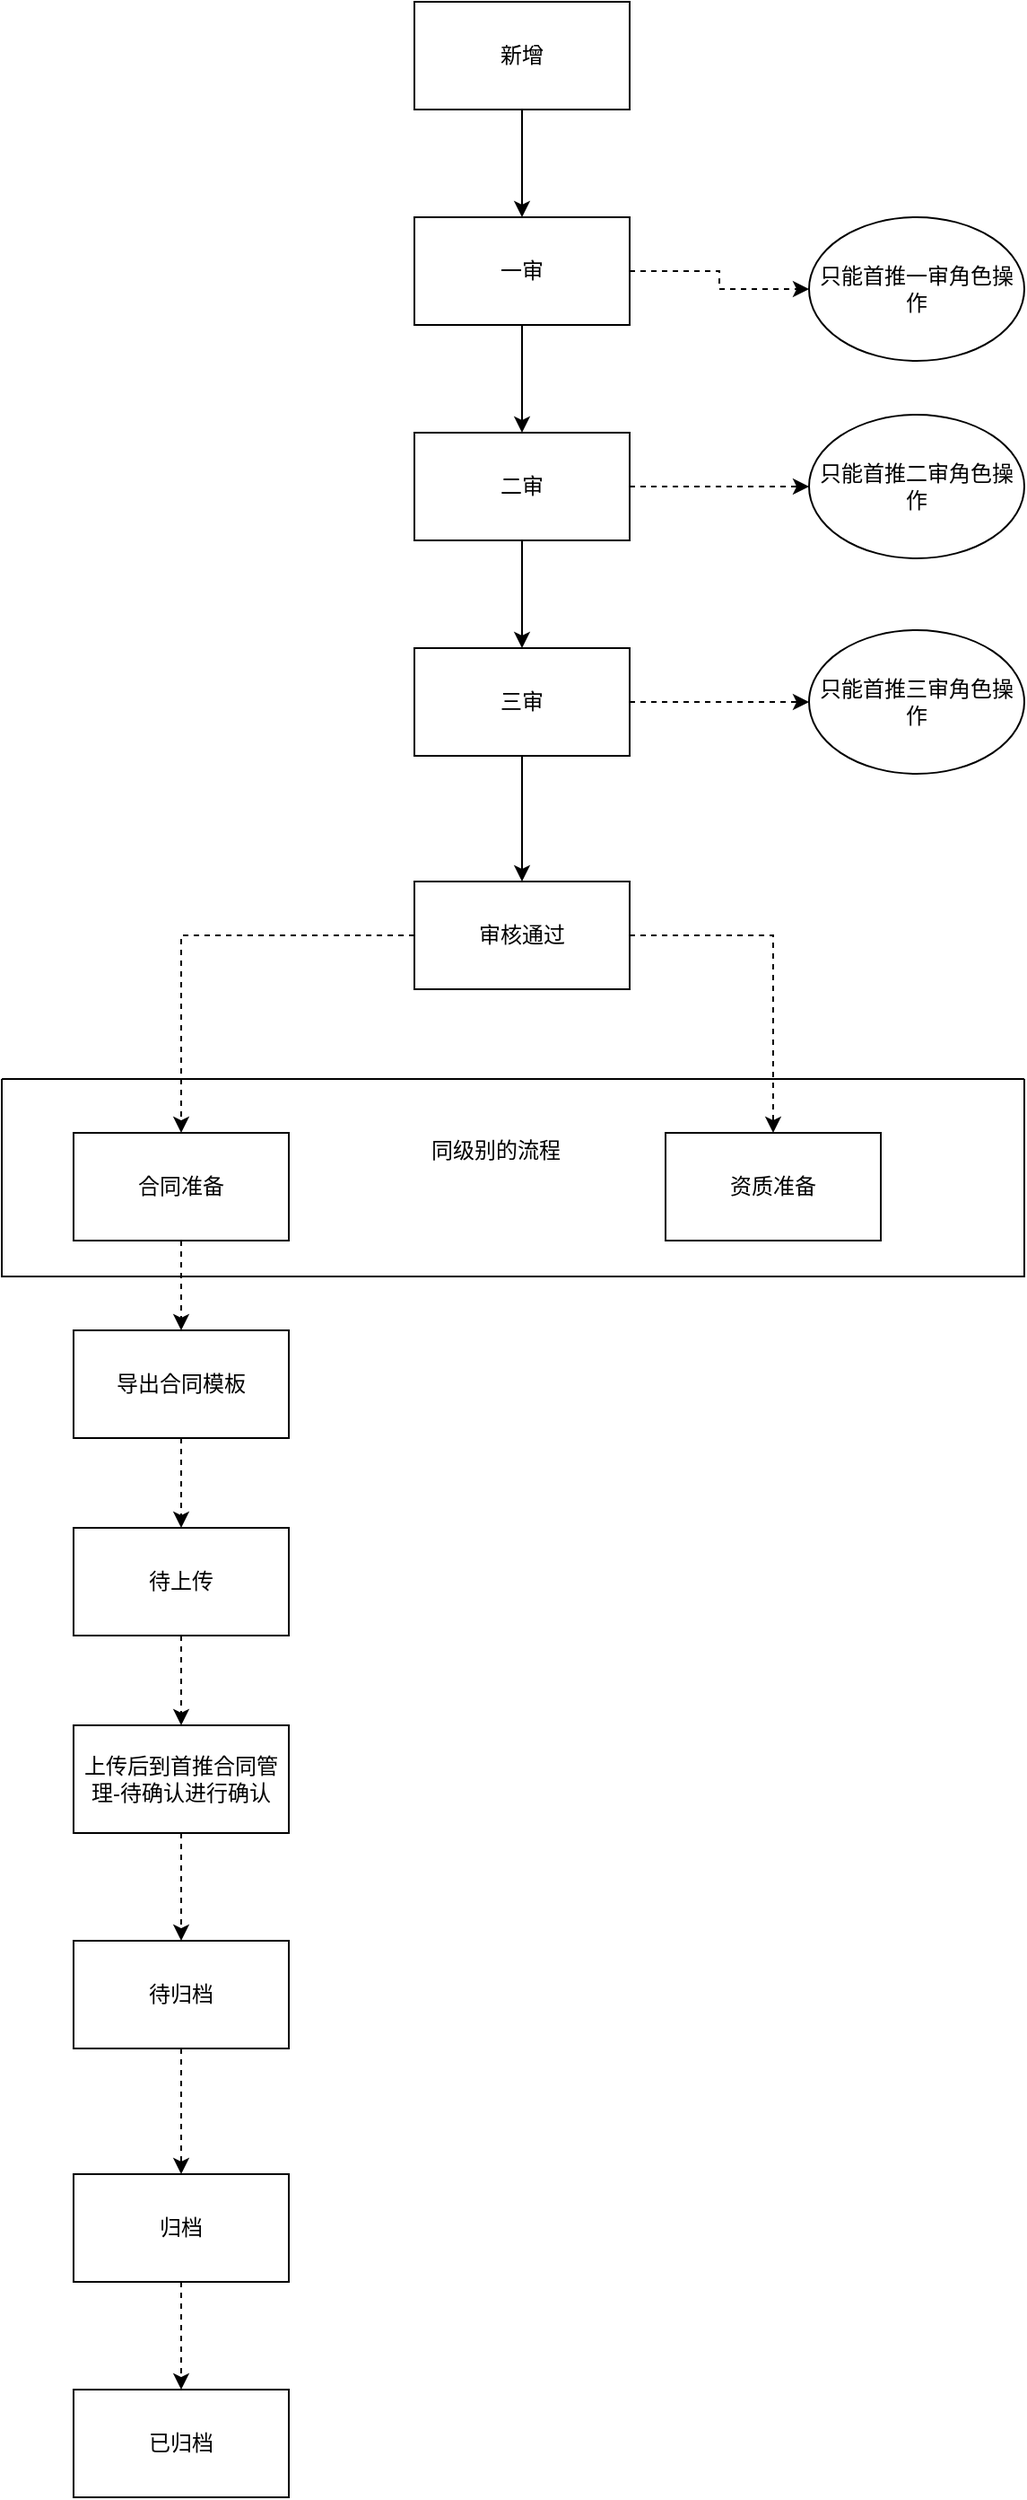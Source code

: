 <mxfile version="14.9.0" type="github">
  <diagram id="y5HlpPZMZLjtlvICjRYw" name="Page-1">
    <mxGraphModel dx="1422" dy="762" grid="1" gridSize="10" guides="1" tooltips="1" connect="1" arrows="1" fold="1" page="1" pageScale="1" pageWidth="827" pageHeight="1169" math="0" shadow="0">
      <root>
        <mxCell id="0" />
        <mxCell id="1" parent="0" />
        <mxCell id="vTKfl69OnQjGCs4uk_6M-6" style="edgeStyle=orthogonalEdgeStyle;rounded=0;orthogonalLoop=1;jettySize=auto;html=1;entryX=0.5;entryY=0;entryDx=0;entryDy=0;" edge="1" parent="1" source="vTKfl69OnQjGCs4uk_6M-1" target="vTKfl69OnQjGCs4uk_6M-2">
          <mxGeometry relative="1" as="geometry" />
        </mxCell>
        <mxCell id="vTKfl69OnQjGCs4uk_6M-1" value="新增" style="rounded=0;whiteSpace=wrap;html=1;" vertex="1" parent="1">
          <mxGeometry x="300" y="80" width="120" height="60" as="geometry" />
        </mxCell>
        <mxCell id="vTKfl69OnQjGCs4uk_6M-7" style="edgeStyle=orthogonalEdgeStyle;rounded=0;orthogonalLoop=1;jettySize=auto;html=1;entryX=0.5;entryY=0;entryDx=0;entryDy=0;" edge="1" parent="1" source="vTKfl69OnQjGCs4uk_6M-2" target="vTKfl69OnQjGCs4uk_6M-3">
          <mxGeometry relative="1" as="geometry" />
        </mxCell>
        <mxCell id="vTKfl69OnQjGCs4uk_6M-14" style="edgeStyle=orthogonalEdgeStyle;rounded=0;orthogonalLoop=1;jettySize=auto;html=1;entryX=0;entryY=0.5;entryDx=0;entryDy=0;dashed=1;" edge="1" parent="1" source="vTKfl69OnQjGCs4uk_6M-2" target="vTKfl69OnQjGCs4uk_6M-11">
          <mxGeometry relative="1" as="geometry" />
        </mxCell>
        <mxCell id="vTKfl69OnQjGCs4uk_6M-2" value="一审" style="rounded=0;whiteSpace=wrap;html=1;" vertex="1" parent="1">
          <mxGeometry x="300" y="200" width="120" height="60" as="geometry" />
        </mxCell>
        <mxCell id="vTKfl69OnQjGCs4uk_6M-8" style="edgeStyle=orthogonalEdgeStyle;rounded=0;orthogonalLoop=1;jettySize=auto;html=1;entryX=0.5;entryY=0;entryDx=0;entryDy=0;" edge="1" parent="1" source="vTKfl69OnQjGCs4uk_6M-3" target="vTKfl69OnQjGCs4uk_6M-4">
          <mxGeometry relative="1" as="geometry" />
        </mxCell>
        <mxCell id="vTKfl69OnQjGCs4uk_6M-15" style="edgeStyle=orthogonalEdgeStyle;rounded=0;orthogonalLoop=1;jettySize=auto;html=1;entryX=0;entryY=0.5;entryDx=0;entryDy=0;dashed=1;" edge="1" parent="1" source="vTKfl69OnQjGCs4uk_6M-3" target="vTKfl69OnQjGCs4uk_6M-12">
          <mxGeometry relative="1" as="geometry" />
        </mxCell>
        <mxCell id="vTKfl69OnQjGCs4uk_6M-3" value="二审" style="rounded=0;whiteSpace=wrap;html=1;" vertex="1" parent="1">
          <mxGeometry x="300" y="320" width="120" height="60" as="geometry" />
        </mxCell>
        <mxCell id="vTKfl69OnQjGCs4uk_6M-9" style="edgeStyle=orthogonalEdgeStyle;rounded=0;orthogonalLoop=1;jettySize=auto;html=1;entryX=0.5;entryY=0;entryDx=0;entryDy=0;" edge="1" parent="1" source="vTKfl69OnQjGCs4uk_6M-4" target="vTKfl69OnQjGCs4uk_6M-5">
          <mxGeometry relative="1" as="geometry" />
        </mxCell>
        <mxCell id="vTKfl69OnQjGCs4uk_6M-16" style="edgeStyle=orthogonalEdgeStyle;rounded=0;orthogonalLoop=1;jettySize=auto;html=1;entryX=0;entryY=0.5;entryDx=0;entryDy=0;dashed=1;" edge="1" parent="1" source="vTKfl69OnQjGCs4uk_6M-4" target="vTKfl69OnQjGCs4uk_6M-13">
          <mxGeometry relative="1" as="geometry" />
        </mxCell>
        <mxCell id="vTKfl69OnQjGCs4uk_6M-4" value="三审" style="rounded=0;whiteSpace=wrap;html=1;" vertex="1" parent="1">
          <mxGeometry x="300" y="440" width="120" height="60" as="geometry" />
        </mxCell>
        <mxCell id="vTKfl69OnQjGCs4uk_6M-26" style="edgeStyle=orthogonalEdgeStyle;rounded=0;orthogonalLoop=1;jettySize=auto;html=1;entryX=0.5;entryY=0;entryDx=0;entryDy=0;dashed=1;" edge="1" parent="1" source="vTKfl69OnQjGCs4uk_6M-5" target="vTKfl69OnQjGCs4uk_6M-18">
          <mxGeometry relative="1" as="geometry" />
        </mxCell>
        <mxCell id="vTKfl69OnQjGCs4uk_6M-27" style="edgeStyle=orthogonalEdgeStyle;rounded=0;orthogonalLoop=1;jettySize=auto;html=1;dashed=1;" edge="1" parent="1" source="vTKfl69OnQjGCs4uk_6M-5" target="vTKfl69OnQjGCs4uk_6M-21">
          <mxGeometry relative="1" as="geometry" />
        </mxCell>
        <mxCell id="vTKfl69OnQjGCs4uk_6M-5" value="审核通过" style="rounded=0;whiteSpace=wrap;html=1;" vertex="1" parent="1">
          <mxGeometry x="300" y="570" width="120" height="60" as="geometry" />
        </mxCell>
        <mxCell id="vTKfl69OnQjGCs4uk_6M-11" value="只能首推一审角色操作" style="ellipse;whiteSpace=wrap;html=1;" vertex="1" parent="1">
          <mxGeometry x="520" y="200" width="120" height="80" as="geometry" />
        </mxCell>
        <mxCell id="vTKfl69OnQjGCs4uk_6M-12" value="只能首推二审角色操作" style="ellipse;whiteSpace=wrap;html=1;" vertex="1" parent="1">
          <mxGeometry x="520" y="310" width="120" height="80" as="geometry" />
        </mxCell>
        <mxCell id="vTKfl69OnQjGCs4uk_6M-13" value="只能首推三审角色操作" style="ellipse;whiteSpace=wrap;html=1;" vertex="1" parent="1">
          <mxGeometry x="520" y="430" width="120" height="80" as="geometry" />
        </mxCell>
        <mxCell id="vTKfl69OnQjGCs4uk_6M-23" style="edgeStyle=orthogonalEdgeStyle;rounded=0;orthogonalLoop=1;jettySize=auto;html=1;dashed=1;" edge="1" parent="1" source="vTKfl69OnQjGCs4uk_6M-18" target="vTKfl69OnQjGCs4uk_6M-19">
          <mxGeometry relative="1" as="geometry" />
        </mxCell>
        <mxCell id="vTKfl69OnQjGCs4uk_6M-18" value="合同准备" style="rounded=0;whiteSpace=wrap;html=1;" vertex="1" parent="1">
          <mxGeometry x="110" y="710" width="120" height="60" as="geometry" />
        </mxCell>
        <mxCell id="vTKfl69OnQjGCs4uk_6M-24" style="edgeStyle=orthogonalEdgeStyle;rounded=0;orthogonalLoop=1;jettySize=auto;html=1;entryX=0.5;entryY=0;entryDx=0;entryDy=0;dashed=1;" edge="1" parent="1" source="vTKfl69OnQjGCs4uk_6M-19" target="vTKfl69OnQjGCs4uk_6M-20">
          <mxGeometry relative="1" as="geometry" />
        </mxCell>
        <mxCell id="vTKfl69OnQjGCs4uk_6M-19" value="导出合同模板" style="rounded=0;whiteSpace=wrap;html=1;" vertex="1" parent="1">
          <mxGeometry x="110" y="820" width="120" height="60" as="geometry" />
        </mxCell>
        <mxCell id="vTKfl69OnQjGCs4uk_6M-25" style="edgeStyle=orthogonalEdgeStyle;rounded=0;orthogonalLoop=1;jettySize=auto;html=1;entryX=0.5;entryY=0;entryDx=0;entryDy=0;dashed=1;" edge="1" parent="1" source="vTKfl69OnQjGCs4uk_6M-20" target="vTKfl69OnQjGCs4uk_6M-22">
          <mxGeometry relative="1" as="geometry" />
        </mxCell>
        <mxCell id="vTKfl69OnQjGCs4uk_6M-20" value="待上传" style="rounded=0;whiteSpace=wrap;html=1;" vertex="1" parent="1">
          <mxGeometry x="110" y="930" width="120" height="60" as="geometry" />
        </mxCell>
        <mxCell id="vTKfl69OnQjGCs4uk_6M-21" value="资质准备" style="rounded=0;whiteSpace=wrap;html=1;" vertex="1" parent="1">
          <mxGeometry x="440" y="710" width="120" height="60" as="geometry" />
        </mxCell>
        <mxCell id="vTKfl69OnQjGCs4uk_6M-32" style="edgeStyle=orthogonalEdgeStyle;rounded=0;orthogonalLoop=1;jettySize=auto;html=1;entryX=0.5;entryY=0;entryDx=0;entryDy=0;dashed=1;" edge="1" parent="1" source="vTKfl69OnQjGCs4uk_6M-22" target="vTKfl69OnQjGCs4uk_6M-31">
          <mxGeometry relative="1" as="geometry" />
        </mxCell>
        <mxCell id="vTKfl69OnQjGCs4uk_6M-22" value="上传后到首推合同管理-待确认进行确认" style="rounded=0;whiteSpace=wrap;html=1;" vertex="1" parent="1">
          <mxGeometry x="110" y="1040" width="120" height="60" as="geometry" />
        </mxCell>
        <mxCell id="vTKfl69OnQjGCs4uk_6M-28" value="" style="swimlane;startSize=0;" vertex="1" parent="1">
          <mxGeometry x="70" y="680" width="570" height="110" as="geometry" />
        </mxCell>
        <mxCell id="vTKfl69OnQjGCs4uk_6M-29" value="同级别的流程" style="text;html=1;align=center;verticalAlign=middle;resizable=0;points=[];autosize=1;strokeColor=none;" vertex="1" parent="vTKfl69OnQjGCs4uk_6M-28">
          <mxGeometry x="230" y="30" width="90" height="20" as="geometry" />
        </mxCell>
        <mxCell id="vTKfl69OnQjGCs4uk_6M-35" style="edgeStyle=orthogonalEdgeStyle;rounded=0;orthogonalLoop=1;jettySize=auto;html=1;entryX=0.5;entryY=0;entryDx=0;entryDy=0;dashed=1;" edge="1" parent="1" source="vTKfl69OnQjGCs4uk_6M-31" target="vTKfl69OnQjGCs4uk_6M-33">
          <mxGeometry relative="1" as="geometry" />
        </mxCell>
        <mxCell id="vTKfl69OnQjGCs4uk_6M-31" value="待归档" style="rounded=0;whiteSpace=wrap;html=1;" vertex="1" parent="1">
          <mxGeometry x="110" y="1160" width="120" height="60" as="geometry" />
        </mxCell>
        <mxCell id="vTKfl69OnQjGCs4uk_6M-36" style="edgeStyle=orthogonalEdgeStyle;rounded=0;orthogonalLoop=1;jettySize=auto;html=1;entryX=0.5;entryY=0;entryDx=0;entryDy=0;dashed=1;" edge="1" parent="1" source="vTKfl69OnQjGCs4uk_6M-33" target="vTKfl69OnQjGCs4uk_6M-34">
          <mxGeometry relative="1" as="geometry" />
        </mxCell>
        <mxCell id="vTKfl69OnQjGCs4uk_6M-33" value="归档" style="rounded=0;whiteSpace=wrap;html=1;" vertex="1" parent="1">
          <mxGeometry x="110" y="1290" width="120" height="60" as="geometry" />
        </mxCell>
        <mxCell id="vTKfl69OnQjGCs4uk_6M-34" value="已归档" style="rounded=0;whiteSpace=wrap;html=1;" vertex="1" parent="1">
          <mxGeometry x="110" y="1410" width="120" height="60" as="geometry" />
        </mxCell>
      </root>
    </mxGraphModel>
  </diagram>
</mxfile>
